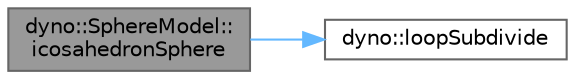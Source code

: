 digraph "dyno::SphereModel::icosahedronSphere"
{
 // LATEX_PDF_SIZE
  bgcolor="transparent";
  edge [fontname=Helvetica,fontsize=10,labelfontname=Helvetica,labelfontsize=10];
  node [fontname=Helvetica,fontsize=10,shape=box,height=0.2,width=0.4];
  rankdir="LR";
  Node1 [id="Node000001",label="dyno::SphereModel::\licosahedronSphere",height=0.2,width=0.4,color="gray40", fillcolor="grey60", style="filled", fontcolor="black",tooltip=" "];
  Node1 -> Node2 [id="edge1_Node000001_Node000002",color="steelblue1",style="solid",tooltip=" "];
  Node2 [id="Node000002",label="dyno::loopSubdivide",height=0.2,width=0.4,color="grey40", fillcolor="white", style="filled",URL="$namespacedyno.html#a37c8b593eeb2fe990b43549e10931056",tooltip=" "];
}
